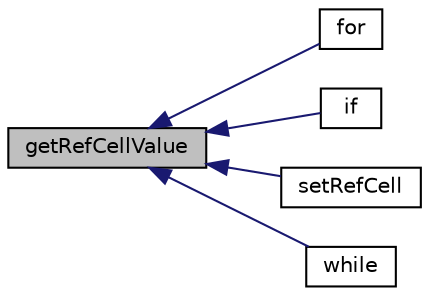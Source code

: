 digraph "getRefCellValue"
{
  bgcolor="transparent";
  edge [fontname="Helvetica",fontsize="10",labelfontname="Helvetica",labelfontsize="10"];
  node [fontname="Helvetica",fontsize="10",shape=record];
  rankdir="LR";
  Node1 [label="getRefCellValue",height=0.2,width=0.4,color="black", fillcolor="grey75", style="filled", fontcolor="black"];
  Node1 -> Node2 [dir="back",color="midnightblue",fontsize="10",style="solid",fontname="Helvetica"];
  Node2 [label="for",height=0.2,width=0.4,color="black",URL="$a03077.html#af24e97c500d159f92c281d2129a10bb0"];
  Node1 -> Node3 [dir="back",color="midnightblue",fontsize="10",style="solid",fontname="Helvetica"];
  Node3 [label="if",height=0.2,width=0.4,color="black",URL="$a03073.html#ad2c73447184ec55867eae60d4f47bc84"];
  Node1 -> Node4 [dir="back",color="midnightblue",fontsize="10",style="solid",fontname="Helvetica"];
  Node4 [label="setRefCell",height=0.2,width=0.4,color="black",URL="$a10936.html#a87d3286ae07e5b0442403d2fc0143d4a",tooltip="If the field needs referencing find the reference cell nearest. "];
  Node1 -> Node5 [dir="back",color="midnightblue",fontsize="10",style="solid",fontname="Helvetica"];
  Node5 [label="while",height=0.2,width=0.4,color="black",URL="$a03073.html#ab13470e79e249d04c443bf59be9ff31d"];
}
